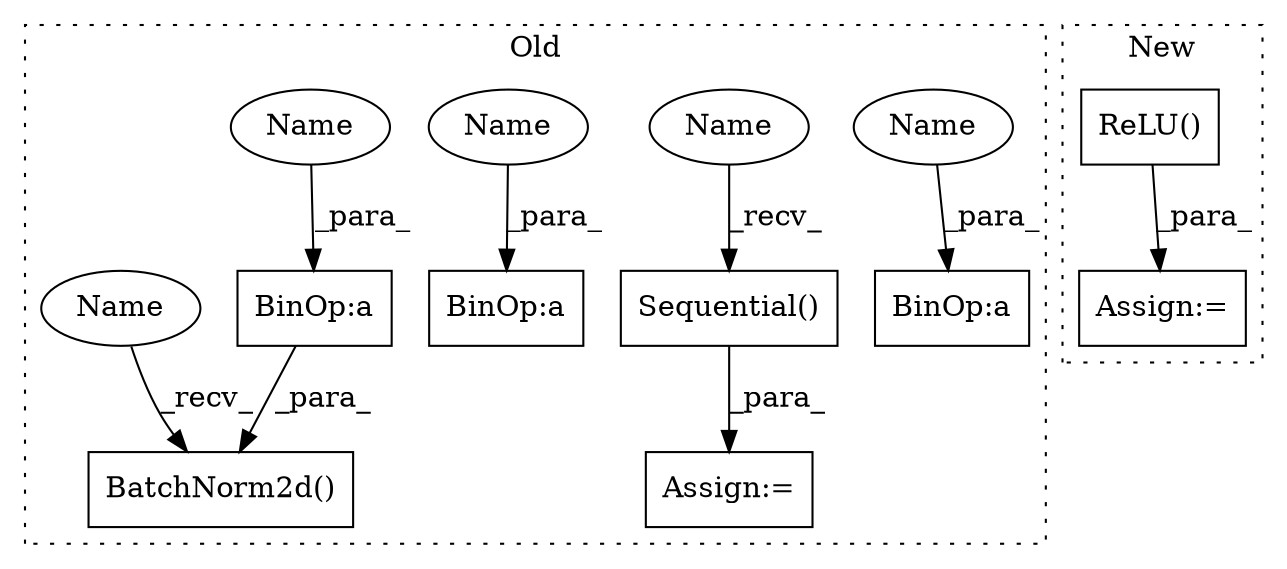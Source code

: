 digraph G {
subgraph cluster0 {
1 [label="BatchNorm2d()" a="75" s="2018,2054" l="15,1" shape="box"];
3 [label="BinOp:a" a="82" s="2047" l="1" shape="box"];
4 [label="BinOp:a" a="82" s="1368" l="3" shape="box"];
5 [label="Sequential()" a="75" s="1776" l="15" shape="box"];
6 [label="Assign:=" a="68" s="1773" l="3" shape="box"];
8 [label="BinOp:a" a="82" s="1656" l="1" shape="box"];
9 [label="Name" a="87" s="1362" l="6" shape="ellipse"];
10 [label="Name" a="87" s="2048" l="6" shape="ellipse"];
11 [label="Name" a="87" s="1657" l="6" shape="ellipse"];
12 [label="Name" a="87" s="1776" l="2" shape="ellipse"];
13 [label="Name" a="87" s="2018" l="2" shape="ellipse"];
label = "Old";
style="dotted";
}
subgraph cluster1 {
2 [label="ReLU()" a="75" s="2909" l="21" shape="box"];
7 [label="Assign:=" a="68" s="2906" l="3" shape="box"];
label = "New";
style="dotted";
}
2 -> 7 [label="_para_"];
3 -> 1 [label="_para_"];
5 -> 6 [label="_para_"];
9 -> 4 [label="_para_"];
10 -> 3 [label="_para_"];
11 -> 8 [label="_para_"];
12 -> 5 [label="_recv_"];
13 -> 1 [label="_recv_"];
}